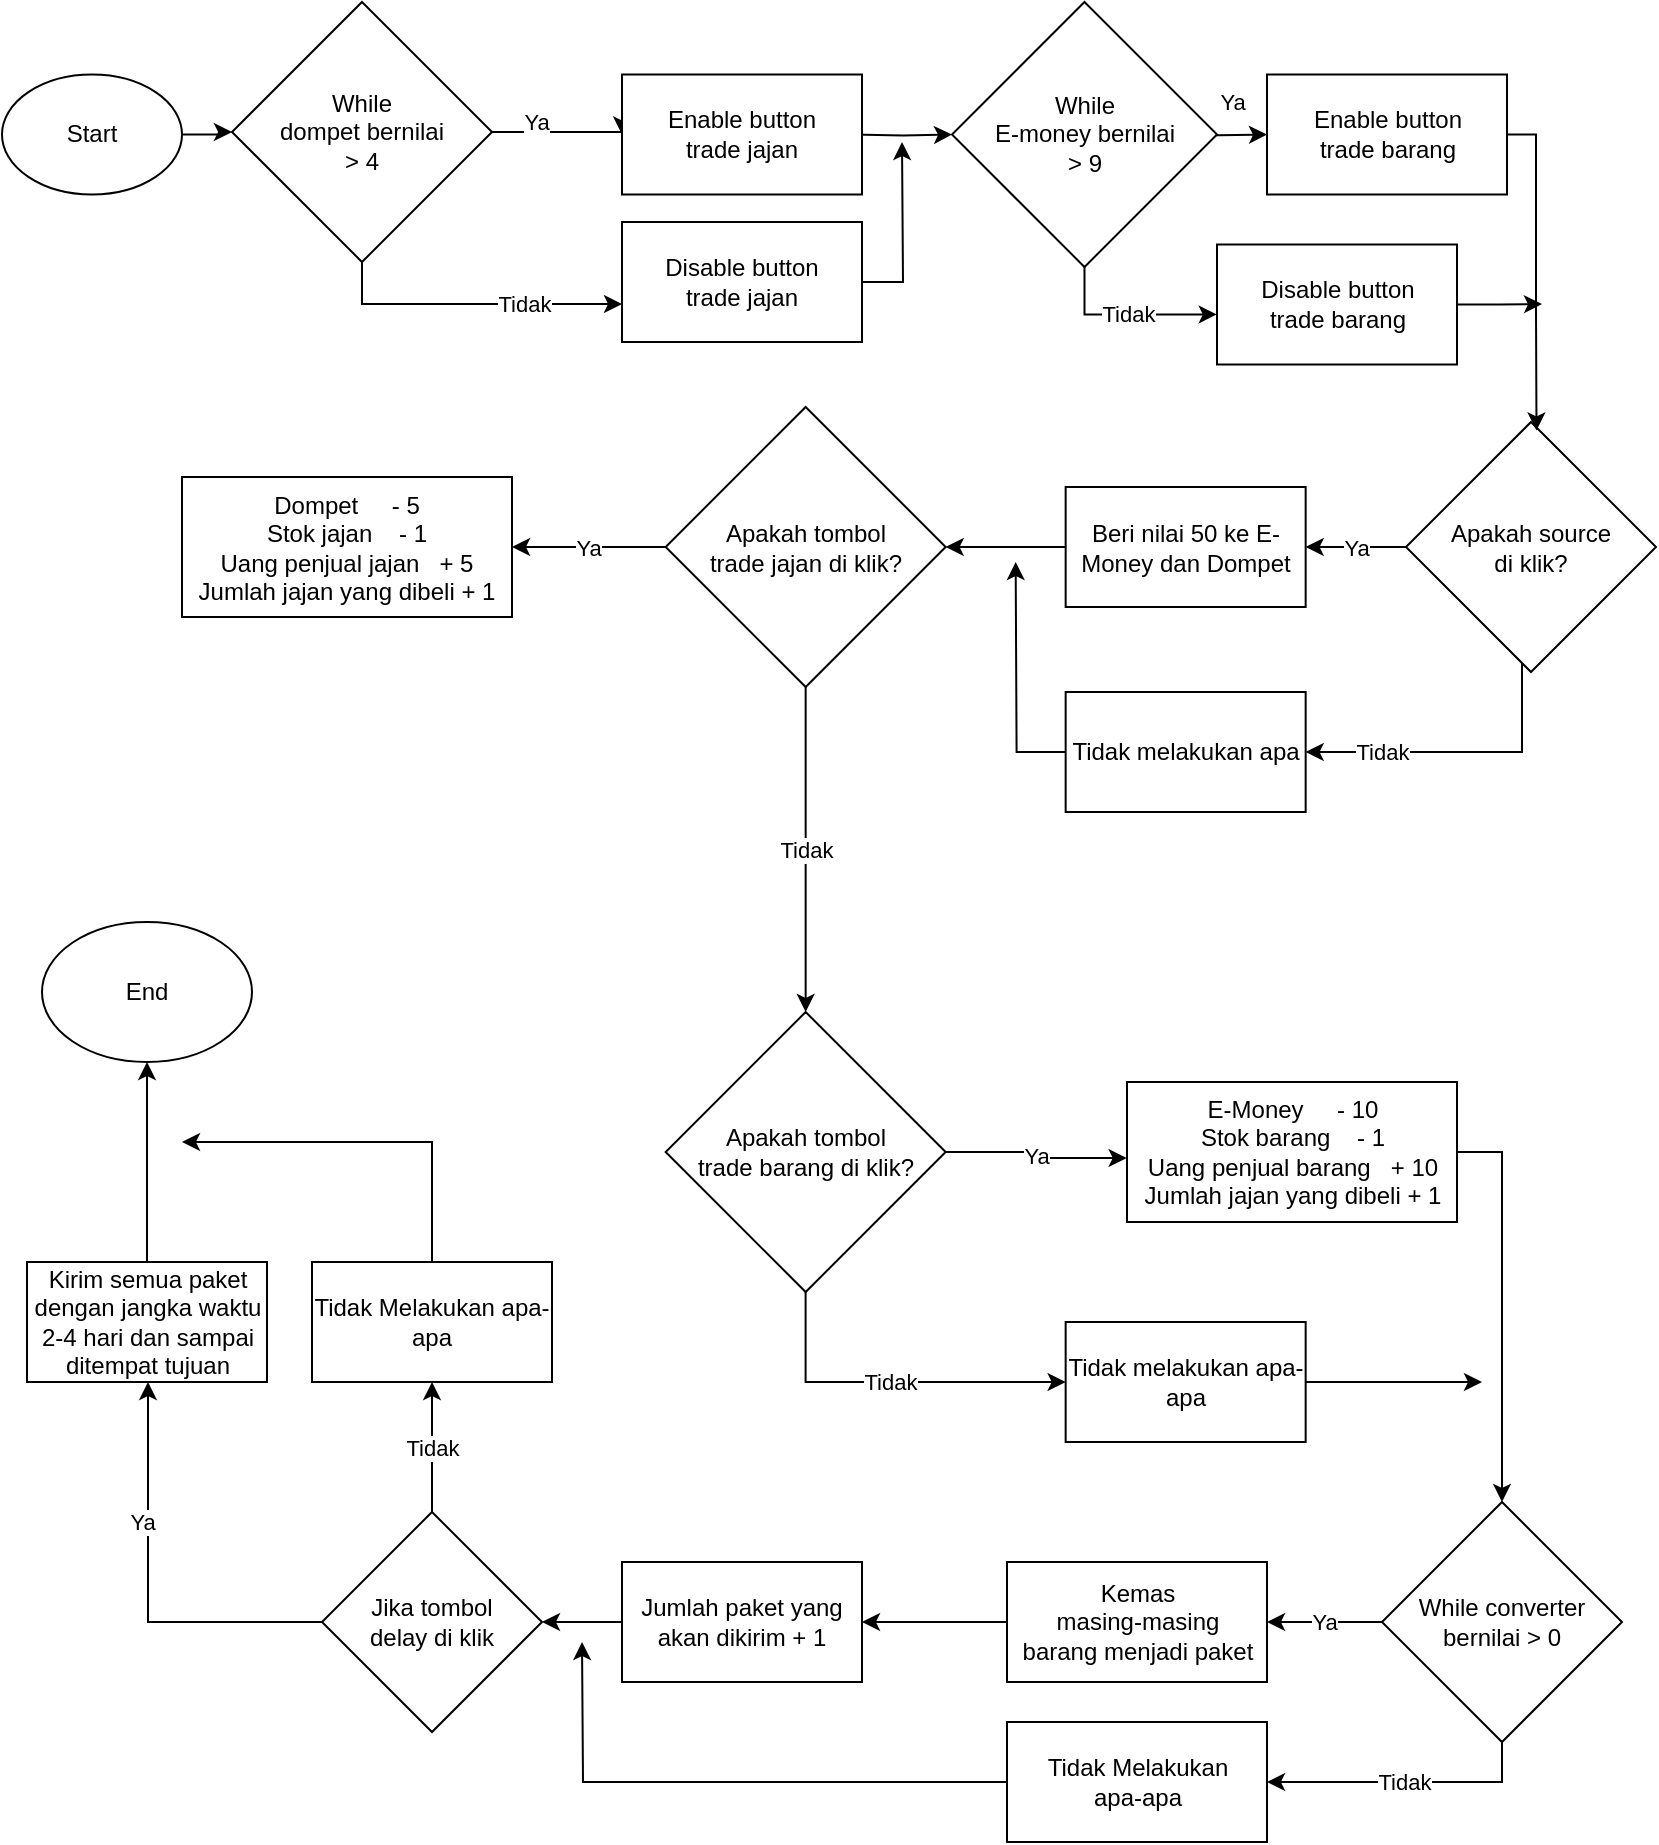 <mxfile version="17.4.6" type="github">
  <diagram id="C5RBs43oDa-KdzZeNtuy" name="Page-1">
    <mxGraphModel dx="1185" dy="639" grid="1" gridSize="10" guides="1" tooltips="1" connect="1" arrows="1" fold="1" page="1" pageScale="1" pageWidth="827" pageHeight="1169" math="0" shadow="0">
      <root>
        <mxCell id="WIyWlLk6GJQsqaUBKTNV-0" />
        <mxCell id="WIyWlLk6GJQsqaUBKTNV-1" parent="WIyWlLk6GJQsqaUBKTNV-0" />
        <mxCell id="Z7cNQyEQPVKTYNyqZmgP-8" style="edgeStyle=orthogonalEdgeStyle;rounded=0;orthogonalLoop=1;jettySize=auto;html=1;entryX=1;entryY=0.5;entryDx=0;entryDy=0;" parent="WIyWlLk6GJQsqaUBKTNV-1" source="Z7cNQyEQPVKTYNyqZmgP-0" target="Z7cNQyEQPVKTYNyqZmgP-10" edge="1">
          <mxGeometry relative="1" as="geometry">
            <mxPoint x="764.94" y="410" as="targetPoint" />
            <Array as="points">
              <mxPoint x="760" y="385" />
            </Array>
          </mxGeometry>
        </mxCell>
        <mxCell id="Z7cNQyEQPVKTYNyqZmgP-34" value="Tidak" style="edgeLabel;html=1;align=center;verticalAlign=middle;resizable=0;points=[];" parent="Z7cNQyEQPVKTYNyqZmgP-8" vertex="1" connectable="0">
          <mxGeometry x="0.498" relative="1" as="geometry">
            <mxPoint as="offset" />
          </mxGeometry>
        </mxCell>
        <mxCell id="Z7cNQyEQPVKTYNyqZmgP-33" value="Ya" style="edgeStyle=orthogonalEdgeStyle;rounded=0;orthogonalLoop=1;jettySize=auto;html=1;entryX=1;entryY=0.5;entryDx=0;entryDy=0;" parent="WIyWlLk6GJQsqaUBKTNV-1" source="Z7cNQyEQPVKTYNyqZmgP-0" target="Z7cNQyEQPVKTYNyqZmgP-11" edge="1">
          <mxGeometry relative="1" as="geometry" />
        </mxCell>
        <mxCell id="Z7cNQyEQPVKTYNyqZmgP-0" value="Apakah source &lt;br&gt;di klik?" style="rhombus;whiteSpace=wrap;html=1;" parent="WIyWlLk6GJQsqaUBKTNV-1" vertex="1">
          <mxGeometry x="702" y="220" width="125" height="125" as="geometry" />
        </mxCell>
        <mxCell id="Z7cNQyEQPVKTYNyqZmgP-38" style="edgeStyle=orthogonalEdgeStyle;rounded=0;orthogonalLoop=1;jettySize=auto;html=1;entryX=0;entryY=0.5;entryDx=0;entryDy=0;" parent="WIyWlLk6GJQsqaUBKTNV-1" source="Z7cNQyEQPVKTYNyqZmgP-4" target="Z7cNQyEQPVKTYNyqZmgP-12" edge="1">
          <mxGeometry relative="1" as="geometry" />
        </mxCell>
        <mxCell id="Z7cNQyEQPVKTYNyqZmgP-4" value="Start" style="ellipse;whiteSpace=wrap;html=1;" parent="WIyWlLk6GJQsqaUBKTNV-1" vertex="1">
          <mxGeometry y="46.25" width="90" height="60" as="geometry" />
        </mxCell>
        <mxCell id="Z7cNQyEQPVKTYNyqZmgP-41" style="edgeStyle=orthogonalEdgeStyle;rounded=0;orthogonalLoop=1;jettySize=auto;html=1;" parent="WIyWlLk6GJQsqaUBKTNV-1" source="Z7cNQyEQPVKTYNyqZmgP-10" edge="1">
          <mxGeometry relative="1" as="geometry">
            <mxPoint x="506.83" y="290" as="targetPoint" />
          </mxGeometry>
        </mxCell>
        <mxCell id="Z7cNQyEQPVKTYNyqZmgP-10" value="Tidak melakukan apa" style="rounded=0;whiteSpace=wrap;html=1;" parent="WIyWlLk6GJQsqaUBKTNV-1" vertex="1">
          <mxGeometry x="531.83" y="355" width="120" height="60" as="geometry" />
        </mxCell>
        <mxCell id="Z7cNQyEQPVKTYNyqZmgP-40" style="edgeStyle=orthogonalEdgeStyle;rounded=0;orthogonalLoop=1;jettySize=auto;html=1;" parent="WIyWlLk6GJQsqaUBKTNV-1" source="Z7cNQyEQPVKTYNyqZmgP-11" target="Z7cNQyEQPVKTYNyqZmgP-39" edge="1">
          <mxGeometry relative="1" as="geometry" />
        </mxCell>
        <mxCell id="Z7cNQyEQPVKTYNyqZmgP-11" value="Beri nilai 50 ke E-Money dan Dompet" style="rounded=0;whiteSpace=wrap;html=1;" parent="WIyWlLk6GJQsqaUBKTNV-1" vertex="1">
          <mxGeometry x="531.83" y="252.5" width="120" height="60" as="geometry" />
        </mxCell>
        <mxCell id="Z7cNQyEQPVKTYNyqZmgP-14" value="Ya" style="edgeStyle=orthogonalEdgeStyle;rounded=0;orthogonalLoop=1;jettySize=auto;html=1;entryX=0;entryY=0.5;entryDx=0;entryDy=0;" parent="WIyWlLk6GJQsqaUBKTNV-1" source="Z7cNQyEQPVKTYNyqZmgP-12" target="kCmnTzstF_ioefvpOy1T-1" edge="1">
          <mxGeometry x="-0.333" y="5" relative="1" as="geometry">
            <mxPoint x="305" y="75" as="targetPoint" />
            <Array as="points">
              <mxPoint x="310" y="75" />
            </Array>
            <mxPoint as="offset" />
          </mxGeometry>
        </mxCell>
        <mxCell id="Z7cNQyEQPVKTYNyqZmgP-22" value="Tidak" style="edgeStyle=orthogonalEdgeStyle;rounded=0;orthogonalLoop=1;jettySize=auto;html=1;" parent="WIyWlLk6GJQsqaUBKTNV-1" source="Z7cNQyEQPVKTYNyqZmgP-12" target="kCmnTzstF_ioefvpOy1T-0" edge="1">
          <mxGeometry x="0.348" relative="1" as="geometry">
            <Array as="points">
              <mxPoint x="180" y="161" />
            </Array>
            <mxPoint as="offset" />
            <mxPoint x="305.24" y="166.71" as="targetPoint" />
          </mxGeometry>
        </mxCell>
        <mxCell id="Z7cNQyEQPVKTYNyqZmgP-12" value="While&lt;br&gt;dompet bernilai &lt;br&gt;&amp;gt; 4" style="rhombus;whiteSpace=wrap;html=1;" parent="WIyWlLk6GJQsqaUBKTNV-1" vertex="1">
          <mxGeometry x="115" y="10" width="130" height="130" as="geometry" />
        </mxCell>
        <mxCell id="Z7cNQyEQPVKTYNyqZmgP-17" value="Ya" style="edgeStyle=orthogonalEdgeStyle;rounded=0;orthogonalLoop=1;jettySize=auto;html=1;entryX=0;entryY=0.5;entryDx=0;entryDy=0;" parent="WIyWlLk6GJQsqaUBKTNV-1" target="Z7cNQyEQPVKTYNyqZmgP-25" edge="1">
          <mxGeometry x="0.481" y="16" relative="1" as="geometry">
            <mxPoint x="642.5" y="76.25" as="targetPoint" />
            <mxPoint x="565" y="76.25" as="sourcePoint" />
            <mxPoint as="offset" />
          </mxGeometry>
        </mxCell>
        <mxCell id="Z7cNQyEQPVKTYNyqZmgP-28" value="Tidak" style="edgeStyle=orthogonalEdgeStyle;rounded=0;orthogonalLoop=1;jettySize=auto;html=1;entryX=-0.001;entryY=0.583;entryDx=0;entryDy=0;entryPerimeter=0;" parent="WIyWlLk6GJQsqaUBKTNV-1" source="Z7cNQyEQPVKTYNyqZmgP-15" target="Z7cNQyEQPVKTYNyqZmgP-27" edge="1">
          <mxGeometry relative="1" as="geometry">
            <Array as="points">
              <mxPoint x="541" y="166.25" />
            </Array>
          </mxGeometry>
        </mxCell>
        <mxCell id="Z7cNQyEQPVKTYNyqZmgP-15" value="While&lt;br&gt;E-money bernilai &lt;br&gt;&amp;gt; 9" style="rhombus;whiteSpace=wrap;html=1;" parent="WIyWlLk6GJQsqaUBKTNV-1" vertex="1">
          <mxGeometry x="475" y="10" width="132.5" height="132.5" as="geometry" />
        </mxCell>
        <mxCell id="Z7cNQyEQPVKTYNyqZmgP-23" style="edgeStyle=orthogonalEdgeStyle;rounded=0;orthogonalLoop=1;jettySize=auto;html=1;entryX=0;entryY=0.5;entryDx=0;entryDy=0;" parent="WIyWlLk6GJQsqaUBKTNV-1" target="Z7cNQyEQPVKTYNyqZmgP-15" edge="1">
          <mxGeometry relative="1" as="geometry">
            <mxPoint x="425" y="76.25" as="sourcePoint" />
          </mxGeometry>
        </mxCell>
        <mxCell id="Z7cNQyEQPVKTYNyqZmgP-35" style="edgeStyle=orthogonalEdgeStyle;rounded=0;orthogonalLoop=1;jettySize=auto;html=1;entryX=0.522;entryY=0.034;entryDx=0;entryDy=0;entryPerimeter=0;" parent="WIyWlLk6GJQsqaUBKTNV-1" source="Z7cNQyEQPVKTYNyqZmgP-25" target="Z7cNQyEQPVKTYNyqZmgP-0" edge="1">
          <mxGeometry relative="1" as="geometry">
            <Array as="points">
              <mxPoint x="767" y="76" />
              <mxPoint x="767" y="163" />
            </Array>
          </mxGeometry>
        </mxCell>
        <mxCell id="Z7cNQyEQPVKTYNyqZmgP-25" value="Enable button &lt;br&gt;trade barang" style="rounded=0;whiteSpace=wrap;html=1;" parent="WIyWlLk6GJQsqaUBKTNV-1" vertex="1">
          <mxGeometry x="632.5" y="46.25" width="120" height="60" as="geometry" />
        </mxCell>
        <mxCell id="Z7cNQyEQPVKTYNyqZmgP-36" style="edgeStyle=orthogonalEdgeStyle;rounded=0;orthogonalLoop=1;jettySize=auto;html=1;" parent="WIyWlLk6GJQsqaUBKTNV-1" source="Z7cNQyEQPVKTYNyqZmgP-27" edge="1">
          <mxGeometry relative="1" as="geometry">
            <mxPoint x="770" y="161" as="targetPoint" />
          </mxGeometry>
        </mxCell>
        <mxCell id="Z7cNQyEQPVKTYNyqZmgP-27" value="Disable button &lt;br&gt;trade barang" style="rounded=0;whiteSpace=wrap;html=1;" parent="WIyWlLk6GJQsqaUBKTNV-1" vertex="1">
          <mxGeometry x="607.5" y="131.25" width="120" height="60" as="geometry" />
        </mxCell>
        <mxCell id="Z7cNQyEQPVKTYNyqZmgP-42" value="Ya" style="edgeStyle=orthogonalEdgeStyle;rounded=0;orthogonalLoop=1;jettySize=auto;html=1;" parent="WIyWlLk6GJQsqaUBKTNV-1" source="Z7cNQyEQPVKTYNyqZmgP-39" target="Z7cNQyEQPVKTYNyqZmgP-43" edge="1">
          <mxGeometry relative="1" as="geometry">
            <mxPoint x="401.83" y="410" as="targetPoint" />
          </mxGeometry>
        </mxCell>
        <mxCell id="auMqlfFXTSYYPo55OYM2-0" value="Tidak" style="edgeStyle=orthogonalEdgeStyle;rounded=0;orthogonalLoop=1;jettySize=auto;html=1;entryX=0.5;entryY=0;entryDx=0;entryDy=0;" edge="1" parent="WIyWlLk6GJQsqaUBKTNV-1" source="Z7cNQyEQPVKTYNyqZmgP-39" target="Z7cNQyEQPVKTYNyqZmgP-52">
          <mxGeometry relative="1" as="geometry" />
        </mxCell>
        <mxCell id="Z7cNQyEQPVKTYNyqZmgP-39" value="Apakah tombol &lt;br&gt;trade jajan di klik?" style="rhombus;whiteSpace=wrap;html=1;" parent="WIyWlLk6GJQsqaUBKTNV-1" vertex="1">
          <mxGeometry x="331.83" y="212.5" width="140" height="140" as="geometry" />
        </mxCell>
        <mxCell id="Z7cNQyEQPVKTYNyqZmgP-43" value="Dompet &lt;span style=&quot;white-space: pre&quot;&gt; &lt;/span&gt;&lt;span style=&quot;white-space: pre&quot;&gt; &lt;span style=&quot;white-space: pre&quot;&gt; &lt;/span&gt;&lt;span style=&quot;white-space: pre&quot;&gt; &lt;/span&gt;&lt;/span&gt;- 5&lt;br&gt;Stok jajan &lt;span style=&quot;white-space: pre&quot;&gt; &lt;span style=&quot;white-space: pre&quot;&gt; &lt;/span&gt;&lt;span style=&quot;white-space: pre&quot;&gt; &lt;/span&gt;&lt;/span&gt;- 1&lt;br&gt;Uang penjual jajan &lt;span style=&quot;white-space: pre&quot;&gt; &lt;/span&gt;&lt;span style=&quot;white-space: pre&quot;&gt; &lt;/span&gt;+ 5&lt;br&gt;Jumlah jajan yang dibeli + 1" style="rounded=0;whiteSpace=wrap;html=1;" parent="WIyWlLk6GJQsqaUBKTNV-1" vertex="1">
          <mxGeometry x="90.0" y="247.5" width="165" height="70" as="geometry" />
        </mxCell>
        <mxCell id="Z7cNQyEQPVKTYNyqZmgP-60" value="Ya" style="edgeStyle=orthogonalEdgeStyle;rounded=0;orthogonalLoop=1;jettySize=auto;html=1;entryX=-0.001;entryY=0.543;entryDx=0;entryDy=0;entryPerimeter=0;" parent="WIyWlLk6GJQsqaUBKTNV-1" source="Z7cNQyEQPVKTYNyqZmgP-52" target="Z7cNQyEQPVKTYNyqZmgP-56" edge="1">
          <mxGeometry relative="1" as="geometry" />
        </mxCell>
        <mxCell id="Z7cNQyEQPVKTYNyqZmgP-61" value="Tidak" style="edgeStyle=orthogonalEdgeStyle;rounded=0;orthogonalLoop=1;jettySize=auto;html=1;" parent="WIyWlLk6GJQsqaUBKTNV-1" source="Z7cNQyEQPVKTYNyqZmgP-52" target="Z7cNQyEQPVKTYNyqZmgP-58" edge="1">
          <mxGeometry relative="1" as="geometry">
            <Array as="points">
              <mxPoint x="402" y="700" />
            </Array>
          </mxGeometry>
        </mxCell>
        <mxCell id="Z7cNQyEQPVKTYNyqZmgP-52" value="Apakah tombol &lt;br&gt;trade barang di klik?" style="rhombus;whiteSpace=wrap;html=1;" parent="WIyWlLk6GJQsqaUBKTNV-1" vertex="1">
          <mxGeometry x="331.83" y="515" width="140" height="140" as="geometry" />
        </mxCell>
        <mxCell id="Z7cNQyEQPVKTYNyqZmgP-63" style="edgeStyle=orthogonalEdgeStyle;rounded=0;orthogonalLoop=1;jettySize=auto;html=1;entryX=0.5;entryY=0;entryDx=0;entryDy=0;" parent="WIyWlLk6GJQsqaUBKTNV-1" source="Z7cNQyEQPVKTYNyqZmgP-56" target="Z7cNQyEQPVKTYNyqZmgP-62" edge="1">
          <mxGeometry relative="1" as="geometry">
            <Array as="points">
              <mxPoint x="750" y="585" />
            </Array>
          </mxGeometry>
        </mxCell>
        <mxCell id="Z7cNQyEQPVKTYNyqZmgP-56" value="E-Money &lt;span style=&quot;white-space: pre&quot;&gt; &lt;/span&gt;&lt;span style=&quot;white-space: pre&quot;&gt; &lt;/span&gt;&lt;span style=&quot;white-space: pre&quot;&gt; &lt;/span&gt;&lt;span style=&quot;white-space: pre&quot;&gt; &lt;/span&gt;- 10&lt;br&gt;Stok barang &lt;span style=&quot;white-space: pre&quot;&gt; &lt;/span&gt;&lt;span style=&quot;white-space: pre&quot;&gt; &lt;/span&gt;&lt;span style=&quot;white-space: pre&quot;&gt; &lt;/span&gt;- 1&lt;br&gt;Uang penjual barang&lt;span style=&quot;white-space: pre&quot;&gt; &lt;/span&gt;&lt;span style=&quot;white-space: pre&quot;&gt; &lt;/span&gt;&lt;span style=&quot;white-space: pre&quot;&gt; &lt;/span&gt;+ 10&lt;br&gt;Jumlah jajan yang dibeli + 1" style="rounded=0;whiteSpace=wrap;html=1;" parent="WIyWlLk6GJQsqaUBKTNV-1" vertex="1">
          <mxGeometry x="562.5" y="550" width="165" height="70" as="geometry" />
        </mxCell>
        <mxCell id="Z7cNQyEQPVKTYNyqZmgP-64" style="edgeStyle=orthogonalEdgeStyle;rounded=0;orthogonalLoop=1;jettySize=auto;html=1;" parent="WIyWlLk6GJQsqaUBKTNV-1" source="Z7cNQyEQPVKTYNyqZmgP-58" edge="1">
          <mxGeometry relative="1" as="geometry">
            <mxPoint x="740" y="700" as="targetPoint" />
          </mxGeometry>
        </mxCell>
        <mxCell id="Z7cNQyEQPVKTYNyqZmgP-58" value="Tidak melakukan apa-apa" style="rounded=0;whiteSpace=wrap;html=1;" parent="WIyWlLk6GJQsqaUBKTNV-1" vertex="1">
          <mxGeometry x="531.83" y="670" width="120" height="60" as="geometry" />
        </mxCell>
        <mxCell id="Z7cNQyEQPVKTYNyqZmgP-65" value="Ya" style="edgeStyle=orthogonalEdgeStyle;rounded=0;orthogonalLoop=1;jettySize=auto;html=1;entryX=1;entryY=0.5;entryDx=0;entryDy=0;" parent="WIyWlLk6GJQsqaUBKTNV-1" source="Z7cNQyEQPVKTYNyqZmgP-62" target="Z7cNQyEQPVKTYNyqZmgP-66" edge="1">
          <mxGeometry relative="1" as="geometry">
            <mxPoint x="620" y="820" as="targetPoint" />
          </mxGeometry>
        </mxCell>
        <mxCell id="Z7cNQyEQPVKTYNyqZmgP-69" value="Tidak" style="edgeStyle=orthogonalEdgeStyle;rounded=0;orthogonalLoop=1;jettySize=auto;html=1;entryX=1;entryY=0.5;entryDx=0;entryDy=0;" parent="WIyWlLk6GJQsqaUBKTNV-1" source="Z7cNQyEQPVKTYNyqZmgP-62" target="Z7cNQyEQPVKTYNyqZmgP-68" edge="1">
          <mxGeometry relative="1" as="geometry">
            <Array as="points">
              <mxPoint x="750" y="900" />
            </Array>
          </mxGeometry>
        </mxCell>
        <mxCell id="Z7cNQyEQPVKTYNyqZmgP-62" value="While converter bernilai &amp;gt; 0" style="rhombus;whiteSpace=wrap;html=1;" parent="WIyWlLk6GJQsqaUBKTNV-1" vertex="1">
          <mxGeometry x="690" y="760" width="120" height="120" as="geometry" />
        </mxCell>
        <mxCell id="Z7cNQyEQPVKTYNyqZmgP-70" style="edgeStyle=orthogonalEdgeStyle;rounded=0;orthogonalLoop=1;jettySize=auto;html=1;" parent="WIyWlLk6GJQsqaUBKTNV-1" source="Z7cNQyEQPVKTYNyqZmgP-66" target="Z7cNQyEQPVKTYNyqZmgP-71" edge="1">
          <mxGeometry relative="1" as="geometry">
            <mxPoint x="440" y="820" as="targetPoint" />
          </mxGeometry>
        </mxCell>
        <mxCell id="Z7cNQyEQPVKTYNyqZmgP-66" value="Kemas &lt;br&gt;masing-masing &lt;br&gt;barang menjadi paket" style="rounded=0;whiteSpace=wrap;html=1;" parent="WIyWlLk6GJQsqaUBKTNV-1" vertex="1">
          <mxGeometry x="502.5" y="790" width="130" height="60" as="geometry" />
        </mxCell>
        <mxCell id="kCmnTzstF_ioefvpOy1T-6" style="edgeStyle=orthogonalEdgeStyle;rounded=0;orthogonalLoop=1;jettySize=auto;html=1;" parent="WIyWlLk6GJQsqaUBKTNV-1" source="Z7cNQyEQPVKTYNyqZmgP-68" edge="1">
          <mxGeometry relative="1" as="geometry">
            <mxPoint x="290" y="830" as="targetPoint" />
          </mxGeometry>
        </mxCell>
        <mxCell id="Z7cNQyEQPVKTYNyqZmgP-68" value="Tidak Melakukan &lt;br&gt;apa-apa" style="rounded=0;whiteSpace=wrap;html=1;" parent="WIyWlLk6GJQsqaUBKTNV-1" vertex="1">
          <mxGeometry x="502.5" y="870" width="130" height="60" as="geometry" />
        </mxCell>
        <mxCell id="Z7cNQyEQPVKTYNyqZmgP-72" style="edgeStyle=orthogonalEdgeStyle;rounded=0;orthogonalLoop=1;jettySize=auto;html=1;" parent="WIyWlLk6GJQsqaUBKTNV-1" source="Z7cNQyEQPVKTYNyqZmgP-71" target="Z7cNQyEQPVKTYNyqZmgP-73" edge="1">
          <mxGeometry relative="1" as="geometry">
            <mxPoint x="240" y="820" as="targetPoint" />
          </mxGeometry>
        </mxCell>
        <mxCell id="Z7cNQyEQPVKTYNyqZmgP-71" value="Jumlah paket yang akan dikirim + 1" style="rounded=0;whiteSpace=wrap;html=1;" parent="WIyWlLk6GJQsqaUBKTNV-1" vertex="1">
          <mxGeometry x="310" y="790" width="120" height="60" as="geometry" />
        </mxCell>
        <mxCell id="Z7cNQyEQPVKTYNyqZmgP-75" value="Ya" style="edgeStyle=orthogonalEdgeStyle;rounded=0;orthogonalLoop=1;jettySize=auto;html=1;" parent="WIyWlLk6GJQsqaUBKTNV-1" source="Z7cNQyEQPVKTYNyqZmgP-73" target="Z7cNQyEQPVKTYNyqZmgP-76" edge="1">
          <mxGeometry x="0.324" y="3" relative="1" as="geometry">
            <mxPoint x="70" y="720" as="targetPoint" />
            <Array as="points">
              <mxPoint x="73" y="820" />
            </Array>
            <mxPoint as="offset" />
          </mxGeometry>
        </mxCell>
        <mxCell id="Z7cNQyEQPVKTYNyqZmgP-81" value="Tidak" style="edgeStyle=orthogonalEdgeStyle;rounded=0;orthogonalLoop=1;jettySize=auto;html=1;" parent="WIyWlLk6GJQsqaUBKTNV-1" source="Z7cNQyEQPVKTYNyqZmgP-73" target="Z7cNQyEQPVKTYNyqZmgP-82" edge="1">
          <mxGeometry relative="1" as="geometry">
            <mxPoint x="205" y="720" as="targetPoint" />
          </mxGeometry>
        </mxCell>
        <mxCell id="Z7cNQyEQPVKTYNyqZmgP-73" value="Jika tombol &lt;br&gt;delay di klik" style="rhombus;whiteSpace=wrap;html=1;" parent="WIyWlLk6GJQsqaUBKTNV-1" vertex="1">
          <mxGeometry x="160" y="765" width="110" height="110" as="geometry" />
        </mxCell>
        <mxCell id="Z7cNQyEQPVKTYNyqZmgP-77" style="edgeStyle=orthogonalEdgeStyle;rounded=0;orthogonalLoop=1;jettySize=auto;html=1;entryX=0.5;entryY=1;entryDx=0;entryDy=0;" parent="WIyWlLk6GJQsqaUBKTNV-1" source="Z7cNQyEQPVKTYNyqZmgP-76" target="Z7cNQyEQPVKTYNyqZmgP-79" edge="1">
          <mxGeometry relative="1" as="geometry">
            <mxPoint x="80" y="620" as="targetPoint" />
          </mxGeometry>
        </mxCell>
        <mxCell id="Z7cNQyEQPVKTYNyqZmgP-76" value="Kirim semua paket dengan jangka waktu 2-4 hari dan sampai ditempat tujuan" style="rounded=0;whiteSpace=wrap;html=1;" parent="WIyWlLk6GJQsqaUBKTNV-1" vertex="1">
          <mxGeometry x="12.5" y="640" width="120" height="60" as="geometry" />
        </mxCell>
        <mxCell id="Z7cNQyEQPVKTYNyqZmgP-79" value="End" style="ellipse;whiteSpace=wrap;html=1;" parent="WIyWlLk6GJQsqaUBKTNV-1" vertex="1">
          <mxGeometry x="20" y="470" width="105" height="70" as="geometry" />
        </mxCell>
        <mxCell id="Z7cNQyEQPVKTYNyqZmgP-83" style="edgeStyle=orthogonalEdgeStyle;rounded=0;orthogonalLoop=1;jettySize=auto;html=1;" parent="WIyWlLk6GJQsqaUBKTNV-1" source="Z7cNQyEQPVKTYNyqZmgP-82" edge="1">
          <mxGeometry relative="1" as="geometry">
            <mxPoint x="90" y="580" as="targetPoint" />
            <Array as="points">
              <mxPoint x="215" y="580" />
            </Array>
          </mxGeometry>
        </mxCell>
        <mxCell id="Z7cNQyEQPVKTYNyqZmgP-82" value="Tidak Melakukan apa-apa" style="rounded=0;whiteSpace=wrap;html=1;" parent="WIyWlLk6GJQsqaUBKTNV-1" vertex="1">
          <mxGeometry x="155" y="640" width="120" height="60" as="geometry" />
        </mxCell>
        <mxCell id="kCmnTzstF_ioefvpOy1T-2" style="edgeStyle=orthogonalEdgeStyle;rounded=0;orthogonalLoop=1;jettySize=auto;html=1;" parent="WIyWlLk6GJQsqaUBKTNV-1" source="kCmnTzstF_ioefvpOy1T-0" edge="1">
          <mxGeometry relative="1" as="geometry">
            <mxPoint x="450" y="80" as="targetPoint" />
          </mxGeometry>
        </mxCell>
        <mxCell id="kCmnTzstF_ioefvpOy1T-0" value="Disable button &lt;br&gt;trade jajan" style="rounded=0;whiteSpace=wrap;html=1;" parent="WIyWlLk6GJQsqaUBKTNV-1" vertex="1">
          <mxGeometry x="310" y="120" width="120" height="60" as="geometry" />
        </mxCell>
        <mxCell id="kCmnTzstF_ioefvpOy1T-1" value="Enable button&lt;br&gt;trade jajan" style="rounded=0;whiteSpace=wrap;html=1;" parent="WIyWlLk6GJQsqaUBKTNV-1" vertex="1">
          <mxGeometry x="310" y="46.25" width="120" height="60" as="geometry" />
        </mxCell>
      </root>
    </mxGraphModel>
  </diagram>
</mxfile>
